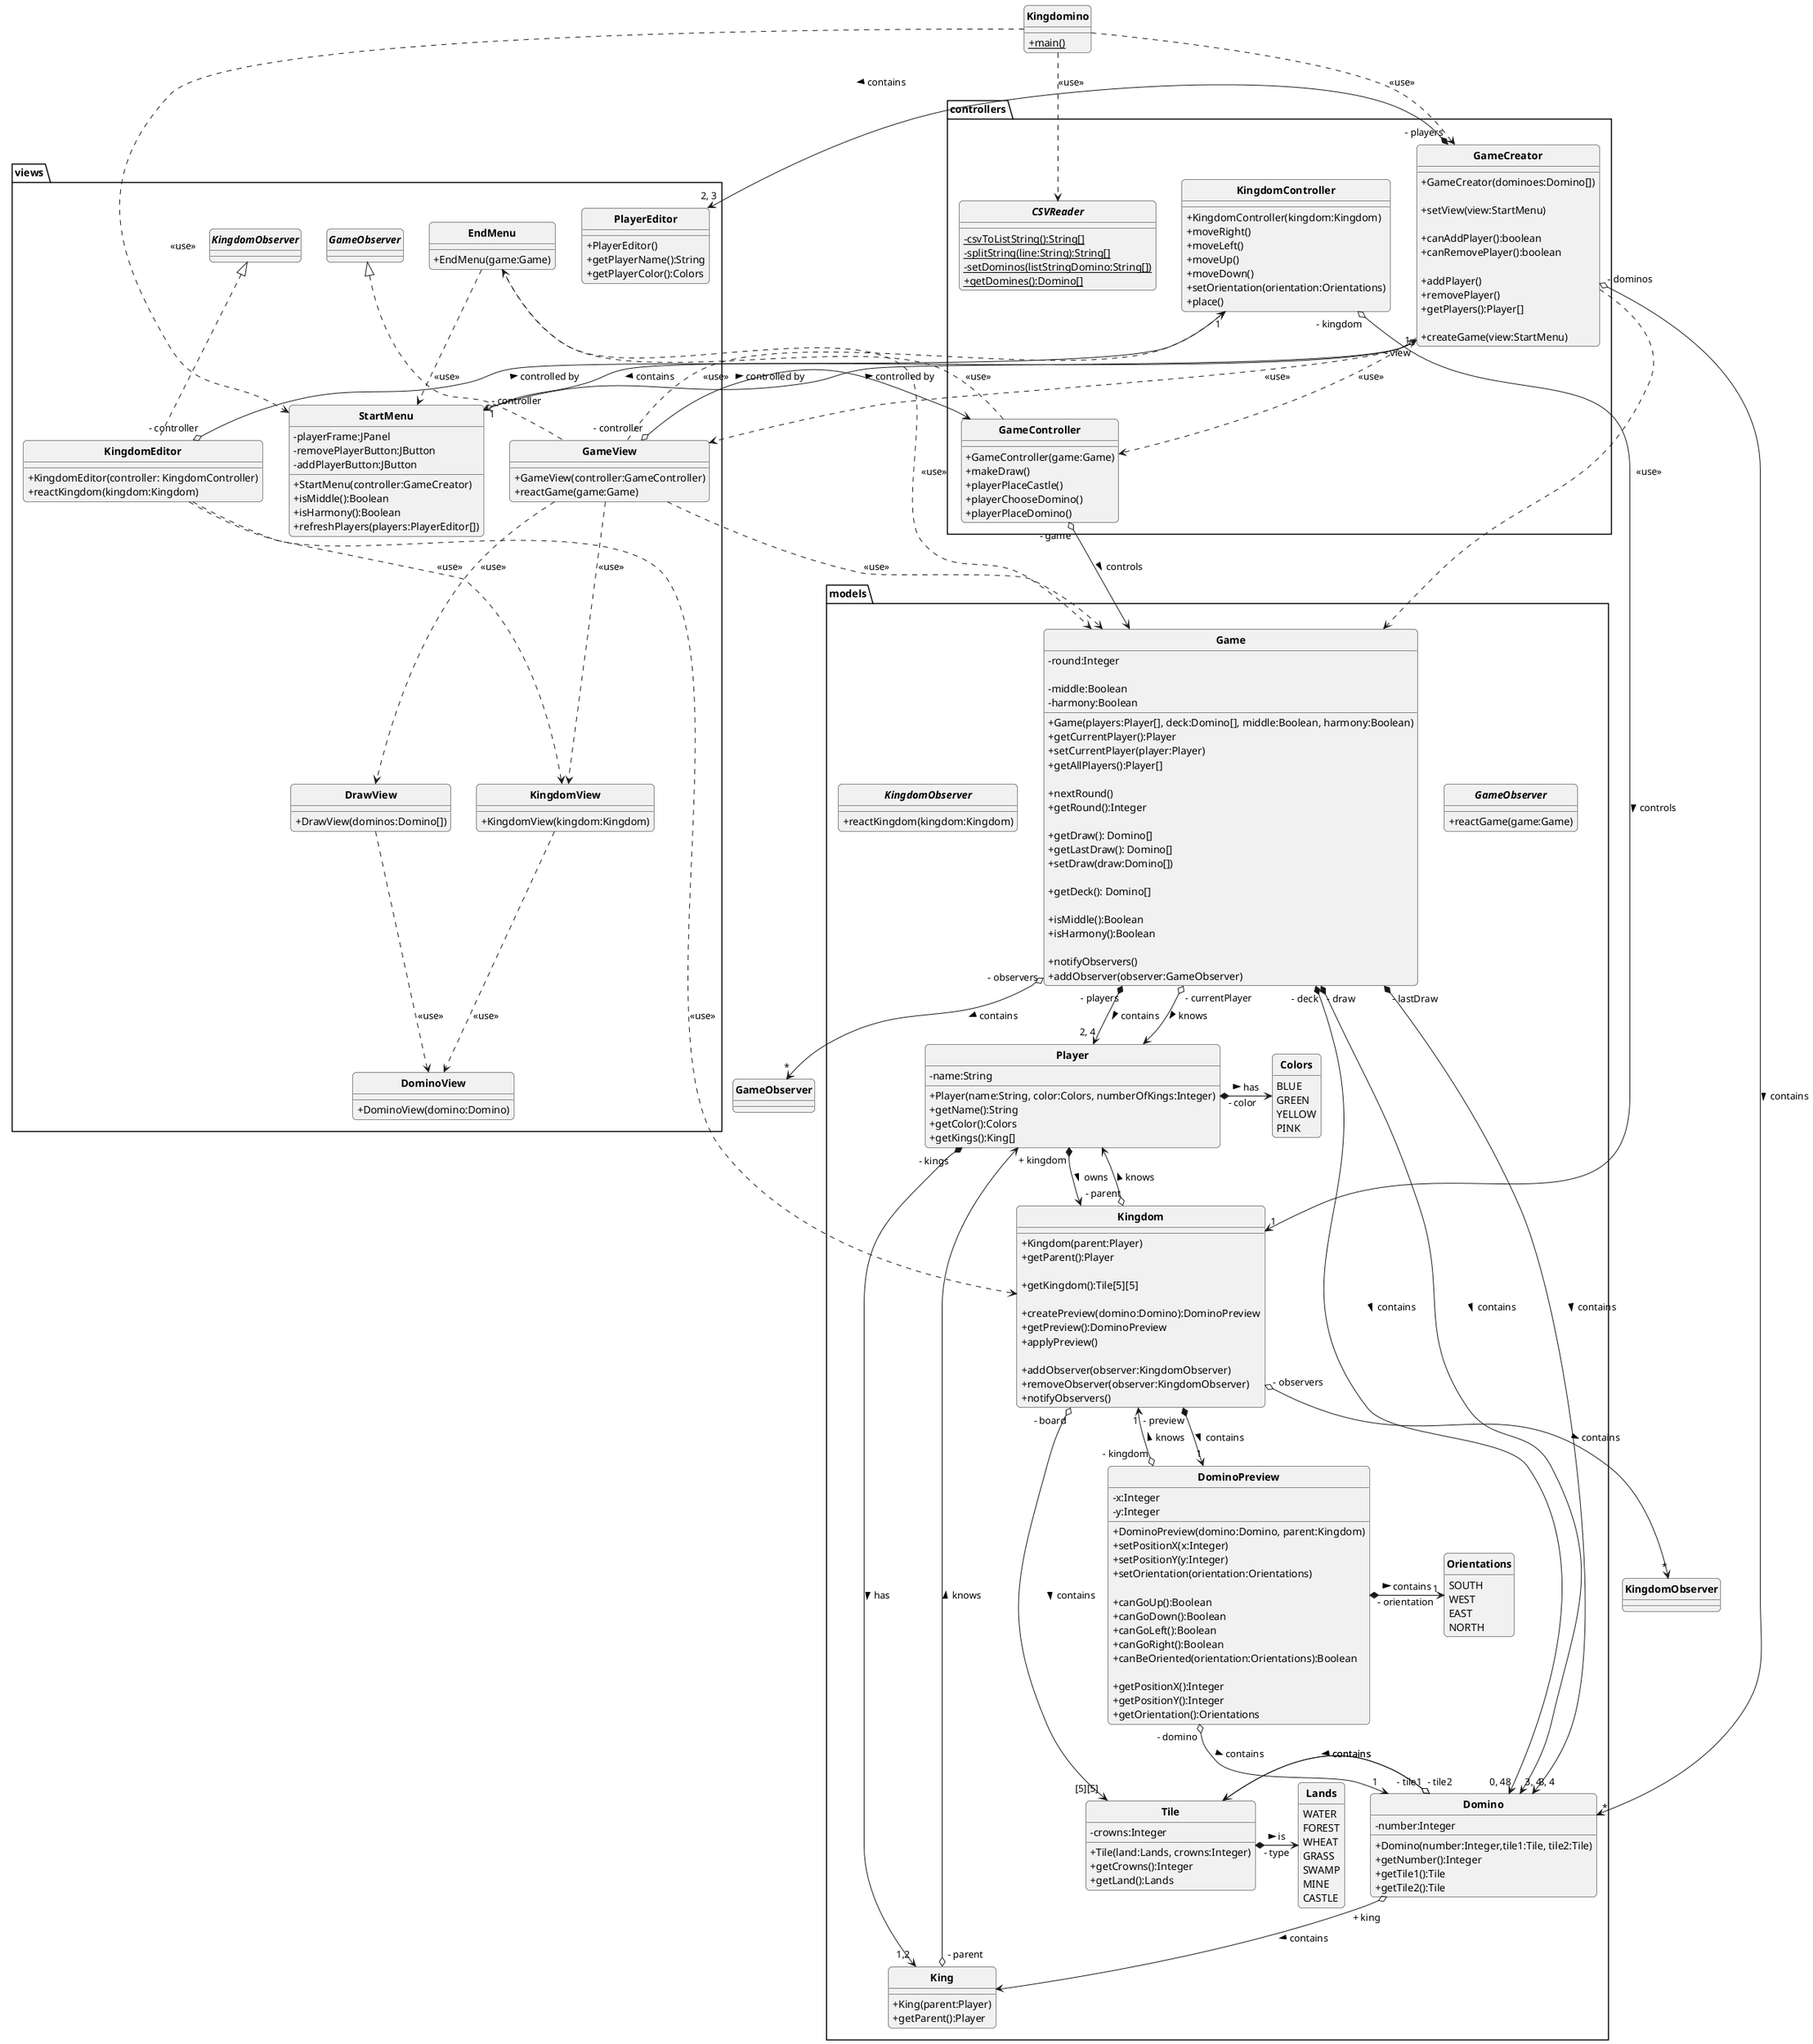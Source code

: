 @startuml
'https://plantuml.com/class-diagram

skinparam style strictuml
skinparam classAttributeIconSize 0
skinparam classFontStyle Bold
skinparam roundcorner 10
hide enum methods

class Kingdomino {
    + {static}main()
}

package models {

    interface GameObserver {
        + reactGame(game:Game)
    }

    class Game {
        + Game(players:Player[], deck:Domino[], middle:Boolean, harmony:Boolean)

        - round:Integer

        - middle:Boolean
        - harmony:Boolean

        + getCurrentPlayer():Player
        + setCurrentPlayer(player:Player)
        + getAllPlayers():Player[]

        + nextRound()
        + getRound():Integer

        + getDraw(): Domino[]
        + getLastDraw(): Domino[]
        + setDraw(draw:Domino[])

        + getDeck(): Domino[]

        + isMiddle():Boolean
        + isHarmony():Boolean

        + notifyObservers()
        + addObserver(observer:GameObserver)
    }

    class Player {
        + Player(name:String, color:Colors, numberOfKings:Integer)
        - name:String

        + getName():String
        + getColor():Colors
        + getKings():King[]
    }

    class King {
        + King(parent:Player)
        + getParent():Player
    }

    class Kingdom {
        + Kingdom(parent:Player)
        + getParent():Player

        + getKingdom():Tile[5][5]

        + createPreview(domino:Domino):DominoPreview
        + getPreview():DominoPreview
        + applyPreview()

        + addObserver(observer:KingdomObserver)
        + removeObserver(observer:KingdomObserver)
        + notifyObservers()
    }

    class Domino {
        + Domino(number:Integer,tile1:Tile, tile2:Tile)
        - number:Integer

        + getNumber():Integer
        + getTile1():Tile
        + getTile2():Tile
    }

    class Tile {
        + Tile(land:Lands, crowns:Integer)
        - crowns:Integer

        + getCrowns():Integer
        + getLand():Lands
    }

    enum Lands {
        WATER
        FOREST
        WHEAT
        GRASS
        SWAMP
        MINE
        CASTLE
    }

    enum Colors {
        BLUE
        GREEN
        YELLOW
        PINK
    }

    enum Orientations {
        SOUTH
        WEST
        EAST
        NORTH
    }

    class DominoPreview {
        - x:Integer
        - y:Integer

        + DominoPreview(domino:Domino, parent:Kingdom)
        + setPositionX(x:Integer)
        + setPositionY(y:Integer)
        + setOrientation(orientation:Orientations)

        + canGoUp():Boolean
        + canGoDown():Boolean
        + canGoLeft():Boolean
        + canGoRight():Boolean
        + canBeOriented(orientation:Orientations):Boolean

        + getPositionX():Integer
        + getPositionY():Integer
        + getOrientation():Orientations

    }

    interface KingdomObserver {
        + reactKingdom(kingdom:Kingdom)
    }

}

package views {

    class GameView implements GameObserver {
        + GameView(controller:GameController)
        + reactGame(game:Game)
    }

    class StartMenu {
        - playerFrame:JPanel
        - removePlayerButton:JButton
        - addPlayerButton:JButton
        + StartMenu(controller:GameCreator)
        + isMiddle():Boolean
        + isHarmony():Boolean
        + refreshPlayers(players:PlayerEditor[])
    }

    class EndMenu {
        + EndMenu(game:Game)
    }

    class PlayerEditor {
        + PlayerEditor()
        + getPlayerName():String
        + getPlayerColor():Colors
    }

    class KingdomEditor implements KingdomObserver {
        + KingdomEditor(controller: KingdomController)
        + reactKingdom(kingdom:Kingdom)
    }

    class KingdomView {
        + KingdomView(kingdom:Kingdom)
    }

    class DrawView {
        + DrawView(dominos:Domino[])
    }

    class DominoView {
        + DominoView(domino:Domino)
    }

}

package controllers {

    class GameController {
        + GameController(game:Game)
        + makeDraw()
        + playerPlaceCastle()
        + playerChooseDomino()
        + playerPlaceDomino()
    }

    class GameCreator {

        + GameCreator(dominoes:Domino[])

        + setView(view:StartMenu)

        + canAddPlayer():boolean
        + canRemovePlayer():boolean

        + addPlayer()
        + removePlayer()
        + getPlayers():Player[]

        + createGame(view:StartMenu)
    }

    class KingdomController {
        + KingdomController(kingdom:Kingdom)
        + moveRight()
        + moveLeft()
        + moveUp()
        + moveDown()
        + setOrientation(orientation:Orientations)
        + place()
    }

    abstract class CSVReader {
        - {static} csvToListString():String[]
        - {static} splitString(line:String):String[]
        - {static} setDominos(listStringDomino:String[])
        + {static} getDomines():Domino[]
    }

}

Kingdomino ..> StartMenu : "<<use>>"
Kingdomino ..> GameCreator : "<<use>>"
Kingdomino ..> CSVReader : "<<use>>"

GameCreator " - dominos" o--> "*" Domino : > contains
GameCreator " - players" *--> "2, 3" PlayerEditor : > contains
GameCreator " - view" o--> "1" StartMenu : > contains
GameCreator ..> Game : "<<use>>"
GameCreator ..> GameView : "<<use>>"
GameCreator ..> GameController : "<<use>>"

Game " - players" *--> "2, 4" Player : > contains
Game " - deck" *--> "0, 48" Domino : > contains
Game " - draw" *--> "3, 4" Domino : > contains
Game " - lastDraw" *--> "3, 4" Domino : > contains
Game " - observers" o--> "*" GameObserver : > contains
Game " - currentPlayer" o--> Player : > knows

GameController " - game" o--> Game : > controls
GameController ..> EndMenu : "<<use>>"

GameView " - controller" o--> GameController : > controlled by
GameView ..> Game : "<<use>>"
GameView ..> KingdomController : "<<use>>"
GameView ..> KingdomView : "<<use>>"
GameView ..> DrawView : <<use>>

StartMenu " - controller" o--> "1" GameCreator : > controlled by

EndMenu ..> Game : "<<use>>"
EndMenu ..> StartMenu : "<<use>>"

Player " + kingdom"  *--> Kingdom : > owns
Player " - kings" *--> "1,2" King : > has
Player " - color" *-> Colors : > has

King " - parent" o--> Player : > knows

Kingdom " - parent" o--> Player : > knows
Kingdom " - board" o--> "[5][5]" Tile : > contains
Kingdom " - observers" o--> "*" KingdomObserver : > contains
Kingdom " - preview" *--> "1" DominoPreview : > contains

KingdomController " - kingdom" o--> "1" Kingdom : > controls

KingdomEditor " - controller" o--> "1" KingdomController : > controlled by
KingdomEditor ..> Kingdom : <<use>>
KingdomEditor ..> KingdomView : <<use>>

KingdomView ..> DominoView : <<use>>

DrawView ..> DominoView : "<<use>>"

Domino " - tile1" o-> Tile : > contains
Domino " - tile2" o-> Tile : > contains
Domino " + king" o--> King : > contains

Tile *-> Lands : " - type" > is

DominoPreview " - kingdom" o--> "1" Kingdom : > knows
DominoPreview " - domino" o--> "1" Domino : > contains
DominoPreview " - orientation" *-> "1" Orientations : > contains


@enduml